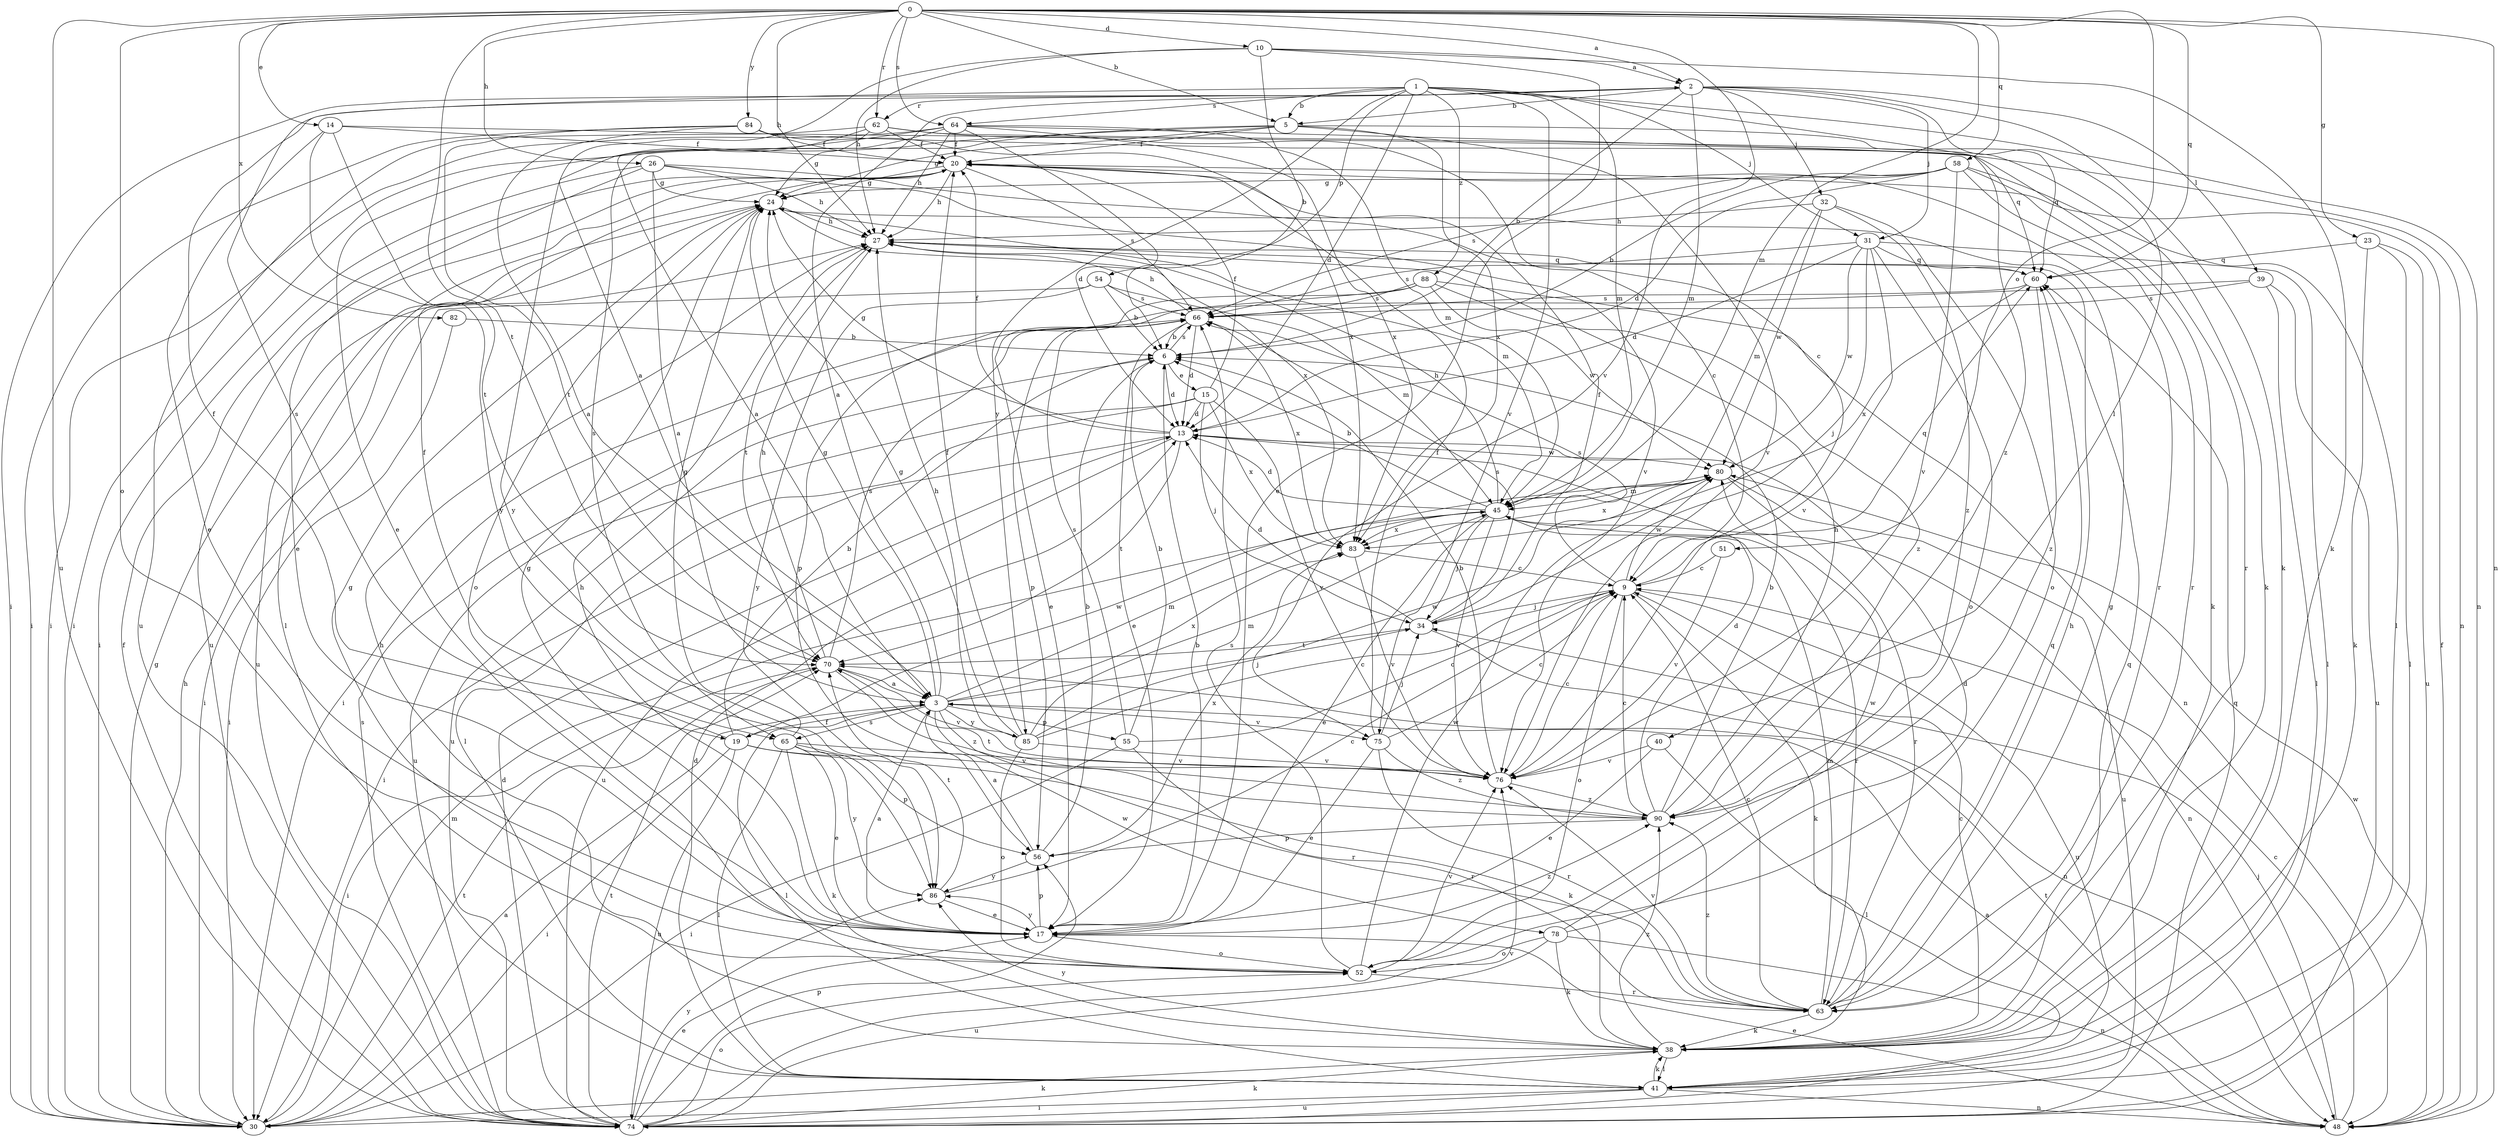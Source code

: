 strict digraph  {
0;
1;
2;
3;
5;
6;
9;
10;
13;
14;
15;
17;
19;
20;
23;
24;
26;
27;
30;
31;
32;
34;
38;
39;
40;
41;
45;
48;
51;
52;
54;
55;
56;
58;
60;
62;
63;
64;
65;
66;
70;
74;
75;
76;
78;
80;
82;
83;
84;
85;
86;
88;
90;
0 -> 2  [label=a];
0 -> 5  [label=b];
0 -> 10  [label=d];
0 -> 14  [label=e];
0 -> 23  [label=g];
0 -> 26  [label=h];
0 -> 27  [label=h];
0 -> 45  [label=m];
0 -> 48  [label=n];
0 -> 51  [label=o];
0 -> 52  [label=o];
0 -> 58  [label=q];
0 -> 60  [label=q];
0 -> 62  [label=r];
0 -> 64  [label=s];
0 -> 70  [label=t];
0 -> 74  [label=u];
0 -> 75  [label=v];
0 -> 82  [label=x];
0 -> 84  [label=y];
1 -> 5  [label=b];
1 -> 13  [label=d];
1 -> 31  [label=j];
1 -> 45  [label=m];
1 -> 48  [label=n];
1 -> 54  [label=p];
1 -> 64  [label=s];
1 -> 65  [label=s];
1 -> 75  [label=v];
1 -> 85  [label=y];
1 -> 88  [label=z];
1 -> 90  [label=z];
2 -> 5  [label=b];
2 -> 6  [label=b];
2 -> 19  [label=f];
2 -> 30  [label=i];
2 -> 31  [label=j];
2 -> 32  [label=j];
2 -> 38  [label=k];
2 -> 39  [label=l];
2 -> 40  [label=l];
2 -> 45  [label=m];
2 -> 62  [label=r];
3 -> 2  [label=a];
3 -> 19  [label=f];
3 -> 24  [label=g];
3 -> 34  [label=j];
3 -> 41  [label=l];
3 -> 45  [label=m];
3 -> 55  [label=p];
3 -> 63  [label=r];
3 -> 65  [label=s];
3 -> 75  [label=v];
3 -> 78  [label=w];
3 -> 83  [label=x];
3 -> 85  [label=y];
5 -> 20  [label=f];
5 -> 24  [label=g];
5 -> 30  [label=i];
5 -> 60  [label=q];
5 -> 65  [label=s];
5 -> 76  [label=v];
5 -> 83  [label=x];
6 -> 13  [label=d];
6 -> 15  [label=e];
6 -> 66  [label=s];
6 -> 74  [label=u];
9 -> 34  [label=j];
9 -> 38  [label=k];
9 -> 52  [label=o];
9 -> 60  [label=q];
9 -> 66  [label=s];
9 -> 74  [label=u];
9 -> 80  [label=w];
10 -> 2  [label=a];
10 -> 3  [label=a];
10 -> 6  [label=b];
10 -> 17  [label=e];
10 -> 27  [label=h];
10 -> 38  [label=k];
13 -> 20  [label=f];
13 -> 24  [label=g];
13 -> 30  [label=i];
13 -> 70  [label=t];
13 -> 74  [label=u];
13 -> 80  [label=w];
14 -> 17  [label=e];
14 -> 20  [label=f];
14 -> 48  [label=n];
14 -> 70  [label=t];
14 -> 86  [label=y];
15 -> 13  [label=d];
15 -> 20  [label=f];
15 -> 34  [label=j];
15 -> 41  [label=l];
15 -> 74  [label=u];
15 -> 76  [label=v];
15 -> 83  [label=x];
17 -> 3  [label=a];
17 -> 6  [label=b];
17 -> 24  [label=g];
17 -> 27  [label=h];
17 -> 52  [label=o];
17 -> 56  [label=p];
17 -> 86  [label=y];
17 -> 90  [label=z];
19 -> 6  [label=b];
19 -> 20  [label=f];
19 -> 30  [label=i];
19 -> 38  [label=k];
19 -> 74  [label=u];
19 -> 76  [label=v];
19 -> 80  [label=w];
20 -> 24  [label=g];
20 -> 27  [label=h];
20 -> 41  [label=l];
20 -> 63  [label=r];
20 -> 66  [label=s];
20 -> 74  [label=u];
23 -> 38  [label=k];
23 -> 41  [label=l];
23 -> 60  [label=q];
23 -> 74  [label=u];
24 -> 27  [label=h];
24 -> 45  [label=m];
24 -> 52  [label=o];
24 -> 74  [label=u];
24 -> 83  [label=x];
26 -> 3  [label=a];
26 -> 9  [label=c];
26 -> 17  [label=e];
26 -> 24  [label=g];
26 -> 27  [label=h];
26 -> 30  [label=i];
26 -> 76  [label=v];
27 -> 60  [label=q];
27 -> 70  [label=t];
30 -> 3  [label=a];
30 -> 24  [label=g];
30 -> 27  [label=h];
30 -> 38  [label=k];
30 -> 45  [label=m];
30 -> 70  [label=t];
31 -> 13  [label=d];
31 -> 34  [label=j];
31 -> 41  [label=l];
31 -> 52  [label=o];
31 -> 60  [label=q];
31 -> 66  [label=s];
31 -> 76  [label=v];
31 -> 80  [label=w];
32 -> 27  [label=h];
32 -> 45  [label=m];
32 -> 52  [label=o];
32 -> 80  [label=w];
32 -> 90  [label=z];
34 -> 13  [label=d];
34 -> 20  [label=f];
34 -> 48  [label=n];
34 -> 66  [label=s];
34 -> 70  [label=t];
38 -> 9  [label=c];
38 -> 27  [label=h];
38 -> 41  [label=l];
38 -> 60  [label=q];
38 -> 86  [label=y];
38 -> 90  [label=z];
39 -> 30  [label=i];
39 -> 41  [label=l];
39 -> 66  [label=s];
39 -> 74  [label=u];
40 -> 17  [label=e];
40 -> 41  [label=l];
40 -> 76  [label=v];
41 -> 13  [label=d];
41 -> 30  [label=i];
41 -> 38  [label=k];
41 -> 48  [label=n];
41 -> 74  [label=u];
45 -> 6  [label=b];
45 -> 13  [label=d];
45 -> 17  [label=e];
45 -> 27  [label=h];
45 -> 34  [label=j];
45 -> 48  [label=n];
45 -> 63  [label=r];
45 -> 76  [label=v];
45 -> 83  [label=x];
48 -> 3  [label=a];
48 -> 9  [label=c];
48 -> 17  [label=e];
48 -> 20  [label=f];
48 -> 34  [label=j];
48 -> 70  [label=t];
48 -> 80  [label=w];
51 -> 9  [label=c];
51 -> 76  [label=v];
52 -> 24  [label=g];
52 -> 63  [label=r];
52 -> 66  [label=s];
52 -> 76  [label=v];
52 -> 80  [label=w];
54 -> 6  [label=b];
54 -> 30  [label=i];
54 -> 45  [label=m];
54 -> 66  [label=s];
54 -> 86  [label=y];
55 -> 6  [label=b];
55 -> 9  [label=c];
55 -> 30  [label=i];
55 -> 63  [label=r];
55 -> 66  [label=s];
56 -> 3  [label=a];
56 -> 6  [label=b];
56 -> 83  [label=x];
56 -> 86  [label=y];
58 -> 6  [label=b];
58 -> 13  [label=d];
58 -> 24  [label=g];
58 -> 38  [label=k];
58 -> 41  [label=l];
58 -> 63  [label=r];
58 -> 66  [label=s];
58 -> 76  [label=v];
60 -> 66  [label=s];
60 -> 83  [label=x];
60 -> 90  [label=z];
62 -> 9  [label=c];
62 -> 20  [label=f];
62 -> 24  [label=g];
62 -> 38  [label=k];
62 -> 74  [label=u];
62 -> 86  [label=y];
63 -> 9  [label=c];
63 -> 24  [label=g];
63 -> 27  [label=h];
63 -> 38  [label=k];
63 -> 45  [label=m];
63 -> 60  [label=q];
63 -> 76  [label=v];
63 -> 90  [label=z];
64 -> 3  [label=a];
64 -> 13  [label=d];
64 -> 17  [label=e];
64 -> 20  [label=f];
64 -> 27  [label=h];
64 -> 30  [label=i];
64 -> 45  [label=m];
64 -> 60  [label=q];
64 -> 83  [label=x];
65 -> 17  [label=e];
65 -> 24  [label=g];
65 -> 38  [label=k];
65 -> 41  [label=l];
65 -> 56  [label=p];
65 -> 76  [label=v];
65 -> 86  [label=y];
66 -> 6  [label=b];
66 -> 13  [label=d];
66 -> 17  [label=e];
66 -> 27  [label=h];
66 -> 56  [label=p];
66 -> 83  [label=x];
70 -> 3  [label=a];
70 -> 27  [label=h];
70 -> 30  [label=i];
70 -> 66  [label=s];
70 -> 76  [label=v];
70 -> 90  [label=z];
74 -> 13  [label=d];
74 -> 17  [label=e];
74 -> 20  [label=f];
74 -> 38  [label=k];
74 -> 52  [label=o];
74 -> 56  [label=p];
74 -> 60  [label=q];
74 -> 66  [label=s];
74 -> 70  [label=t];
74 -> 76  [label=v];
74 -> 86  [label=y];
75 -> 9  [label=c];
75 -> 17  [label=e];
75 -> 20  [label=f];
75 -> 34  [label=j];
75 -> 63  [label=r];
75 -> 90  [label=z];
76 -> 6  [label=b];
76 -> 9  [label=c];
76 -> 90  [label=z];
78 -> 13  [label=d];
78 -> 38  [label=k];
78 -> 48  [label=n];
78 -> 52  [label=o];
78 -> 74  [label=u];
78 -> 80  [label=w];
80 -> 45  [label=m];
80 -> 63  [label=r];
80 -> 74  [label=u];
80 -> 83  [label=x];
82 -> 6  [label=b];
82 -> 30  [label=i];
83 -> 9  [label=c];
83 -> 76  [label=v];
84 -> 3  [label=a];
84 -> 20  [label=f];
84 -> 30  [label=i];
84 -> 63  [label=r];
84 -> 70  [label=t];
84 -> 83  [label=x];
85 -> 9  [label=c];
85 -> 20  [label=f];
85 -> 24  [label=g];
85 -> 27  [label=h];
85 -> 45  [label=m];
85 -> 52  [label=o];
85 -> 76  [label=v];
85 -> 80  [label=w];
86 -> 9  [label=c];
86 -> 17  [label=e];
86 -> 70  [label=t];
88 -> 17  [label=e];
88 -> 48  [label=n];
88 -> 56  [label=p];
88 -> 66  [label=s];
88 -> 80  [label=w];
88 -> 90  [label=z];
90 -> 6  [label=b];
90 -> 9  [label=c];
90 -> 13  [label=d];
90 -> 27  [label=h];
90 -> 56  [label=p];
90 -> 70  [label=t];
}
